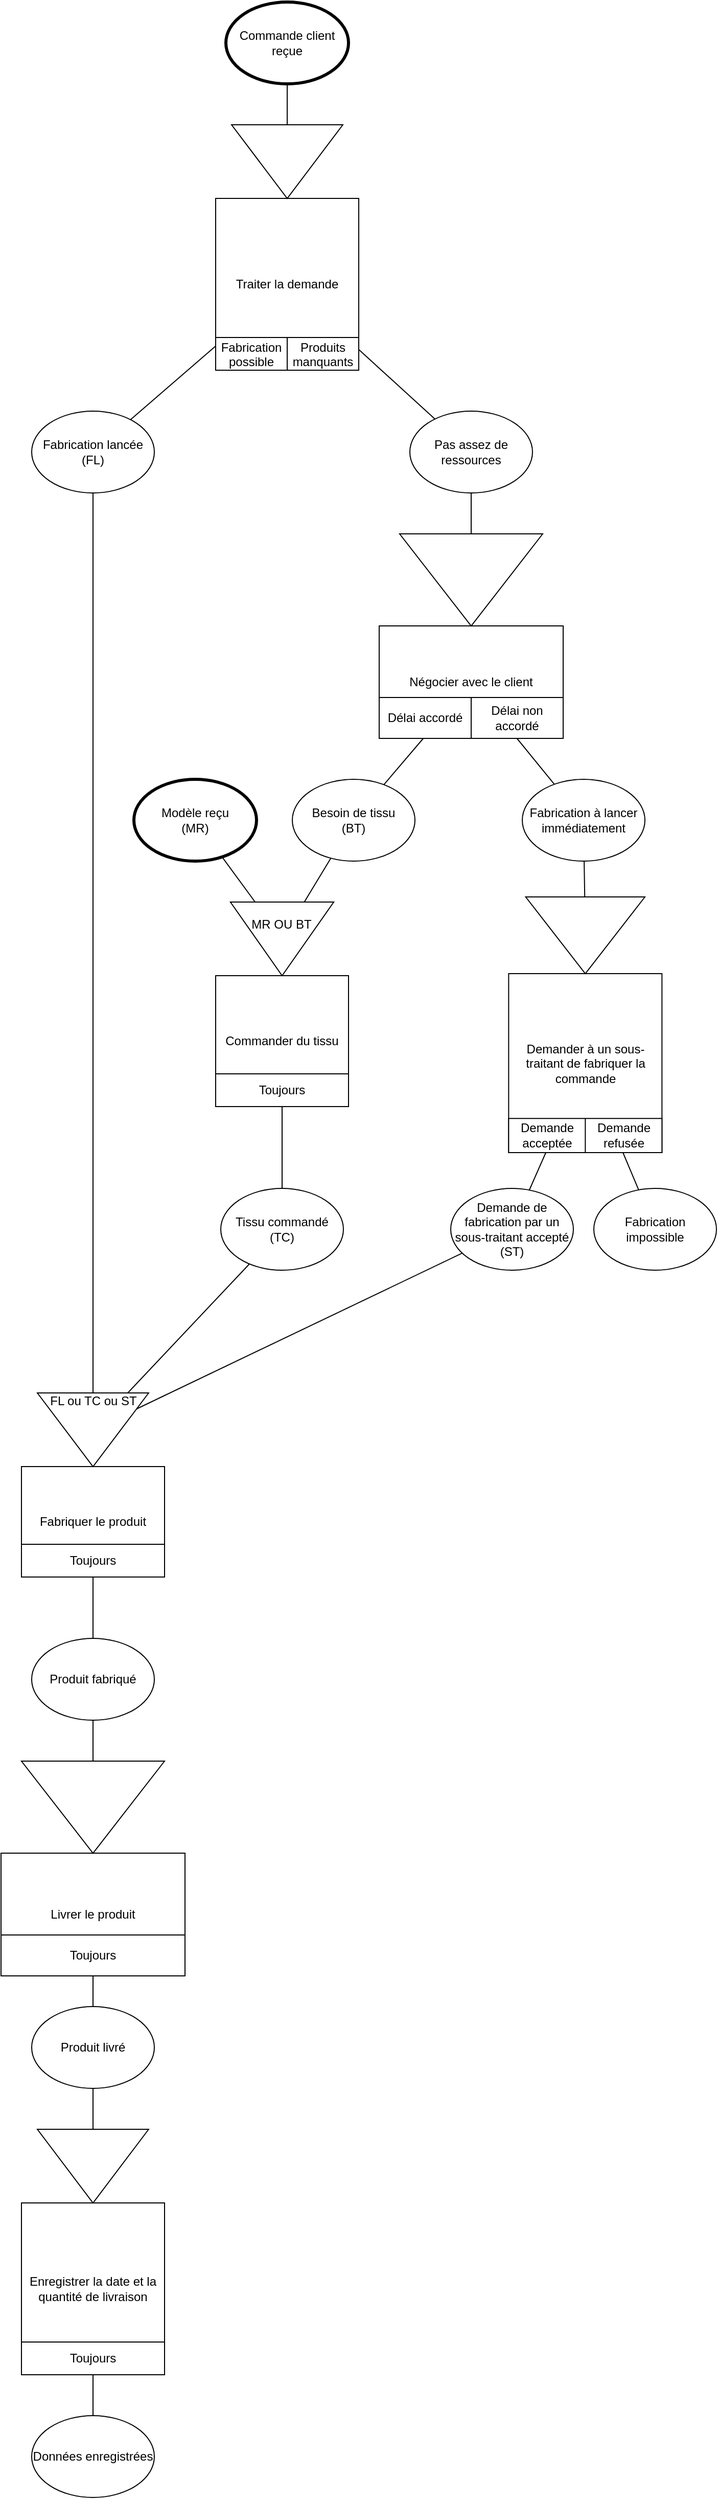 <mxfile version="14.1.8" type="github">
  <diagram id="lDJxzJ-SNwr0Hjrm1M_N" name="Page-1">
    <mxGraphModel dx="1350" dy="804" grid="1" gridSize="10" guides="1" tooltips="1" connect="1" arrows="1" fold="1" page="1" pageScale="1" pageWidth="850" pageHeight="1100" math="0" shadow="0">
      <root>
        <mxCell id="0" />
        <mxCell id="1" parent="0" />
        <mxCell id="JCRJsU1HNMxGholNaX2s-37" style="edgeStyle=none;rounded=0;orthogonalLoop=1;jettySize=auto;html=1;endArrow=none;endFill=0;" edge="1" parent="1" source="JCRJsU1HNMxGholNaX2s-75" target="JCRJsU1HNMxGholNaX2s-32">
          <mxGeometry relative="1" as="geometry">
            <mxPoint x="550" y="1400" as="sourcePoint" />
          </mxGeometry>
        </mxCell>
        <mxCell id="JCRJsU1HNMxGholNaX2s-30" value="" style="group" vertex="1" connectable="0" parent="1">
          <mxGeometry x="490" y="1440" width="140" height="240" as="geometry" />
        </mxCell>
        <mxCell id="JCRJsU1HNMxGholNaX2s-31" value="Fabriquer le produit" style="rounded=0;whiteSpace=wrap;html=1;" vertex="1" parent="JCRJsU1HNMxGholNaX2s-30">
          <mxGeometry y="72" width="140" height="108" as="geometry" />
        </mxCell>
        <mxCell id="JCRJsU1HNMxGholNaX2s-32" value="&lt;div&gt;FL ou TC ou ST&lt;/div&gt;&lt;div&gt;&lt;br&gt;&lt;/div&gt;&lt;div&gt;&lt;br&gt;&lt;/div&gt;&lt;div&gt;&lt;br&gt;&lt;/div&gt;&lt;div&gt;&lt;br&gt;&lt;/div&gt;" style="triangle;whiteSpace=wrap;html=1;rotation=0;direction=south;" vertex="1" parent="JCRJsU1HNMxGholNaX2s-30">
          <mxGeometry x="15.556" width="108.889" height="72" as="geometry" />
        </mxCell>
        <mxCell id="JCRJsU1HNMxGholNaX2s-33" value="" style="shape=table;html=1;whiteSpace=wrap;startSize=0;container=1;collapsible=0;childLayout=tableLayout;" vertex="1" parent="JCRJsU1HNMxGholNaX2s-30">
          <mxGeometry y="148.003" width="140" height="31.997" as="geometry" />
        </mxCell>
        <mxCell id="JCRJsU1HNMxGholNaX2s-34" value="" style="shape=partialRectangle;html=1;whiteSpace=wrap;collapsible=0;dropTarget=0;pointerEvents=0;fillColor=none;top=0;left=0;bottom=0;right=0;points=[[0,0.5],[1,0.5]];portConstraint=eastwest;" vertex="1" parent="JCRJsU1HNMxGholNaX2s-33">
          <mxGeometry width="140" height="32" as="geometry" />
        </mxCell>
        <mxCell id="JCRJsU1HNMxGholNaX2s-35" value="Toujours" style="shape=partialRectangle;html=1;whiteSpace=wrap;connectable=0;fillColor=none;top=0;left=0;bottom=0;right=0;overflow=hidden;" vertex="1" parent="JCRJsU1HNMxGholNaX2s-34">
          <mxGeometry width="140" height="32" as="geometry" />
        </mxCell>
        <mxCell id="JCRJsU1HNMxGholNaX2s-182" style="edgeStyle=none;rounded=0;orthogonalLoop=1;jettySize=auto;html=1;endArrow=none;endFill=0;" edge="1" parent="1" source="JCRJsU1HNMxGholNaX2s-38" target="JCRJsU1HNMxGholNaX2s-178">
          <mxGeometry relative="1" as="geometry" />
        </mxCell>
        <mxCell id="JCRJsU1HNMxGholNaX2s-38" value="Produit fabriqué" style="ellipse;whiteSpace=wrap;html=1;rounded=0;" vertex="1" parent="1">
          <mxGeometry x="500" y="1680" width="120" height="80" as="geometry" />
        </mxCell>
        <mxCell id="JCRJsU1HNMxGholNaX2s-39" value="" style="edgeStyle=none;rounded=0;orthogonalLoop=1;jettySize=auto;html=1;endArrow=none;endFill=0;" edge="1" parent="1" source="JCRJsU1HNMxGholNaX2s-31" target="JCRJsU1HNMxGholNaX2s-38">
          <mxGeometry relative="1" as="geometry" />
        </mxCell>
        <mxCell id="JCRJsU1HNMxGholNaX2s-40" style="edgeStyle=none;rounded=0;orthogonalLoop=1;jettySize=auto;html=1;endArrow=none;endFill=0;" edge="1" parent="1" source="JCRJsU1HNMxGholNaX2s-159" target="JCRJsU1HNMxGholNaX2s-60">
          <mxGeometry relative="1" as="geometry">
            <mxPoint x="750" y="140" as="sourcePoint" />
            <mxPoint x="490" y="200" as="targetPoint" />
          </mxGeometry>
        </mxCell>
        <mxCell id="JCRJsU1HNMxGholNaX2s-58" value="" style="group" vertex="1" connectable="0" parent="1">
          <mxGeometry x="680" y="200" width="140" height="240" as="geometry" />
        </mxCell>
        <mxCell id="JCRJsU1HNMxGholNaX2s-59" value="Traiter la demande" style="rounded=0;whiteSpace=wrap;html=1;" vertex="1" parent="JCRJsU1HNMxGholNaX2s-58">
          <mxGeometry y="72" width="140" height="168" as="geometry" />
        </mxCell>
        <mxCell id="JCRJsU1HNMxGholNaX2s-60" value="" style="triangle;whiteSpace=wrap;html=1;rotation=0;direction=south;" vertex="1" parent="JCRJsU1HNMxGholNaX2s-58">
          <mxGeometry x="15.556" width="108.889" height="72" as="geometry" />
        </mxCell>
        <mxCell id="JCRJsU1HNMxGholNaX2s-61" value="" style="shape=table;html=1;whiteSpace=wrap;startSize=0;container=1;collapsible=0;childLayout=tableLayout;" vertex="1" parent="JCRJsU1HNMxGholNaX2s-58">
          <mxGeometry y="208" width="140" height="32" as="geometry" />
        </mxCell>
        <mxCell id="JCRJsU1HNMxGholNaX2s-62" value="" style="shape=partialRectangle;html=1;whiteSpace=wrap;collapsible=0;dropTarget=0;pointerEvents=0;fillColor=none;top=0;left=0;bottom=0;right=0;points=[[0,0.5],[1,0.5]];portConstraint=eastwest;" vertex="1" parent="JCRJsU1HNMxGholNaX2s-61">
          <mxGeometry width="140" height="32" as="geometry" />
        </mxCell>
        <mxCell id="JCRJsU1HNMxGholNaX2s-66" value="Fabrication possible" style="shape=partialRectangle;html=1;whiteSpace=wrap;connectable=0;fillColor=none;top=0;left=0;bottom=0;right=0;overflow=hidden;" vertex="1" parent="JCRJsU1HNMxGholNaX2s-62">
          <mxGeometry width="70" height="32" as="geometry" />
        </mxCell>
        <mxCell id="JCRJsU1HNMxGholNaX2s-63" value="Produits manquants" style="shape=partialRectangle;html=1;whiteSpace=wrap;connectable=0;fillColor=none;top=0;left=0;bottom=0;right=0;overflow=hidden;" vertex="1" parent="JCRJsU1HNMxGholNaX2s-62">
          <mxGeometry x="70" width="70" height="32" as="geometry" />
        </mxCell>
        <mxCell id="JCRJsU1HNMxGholNaX2s-167" style="edgeStyle=none;rounded=0;orthogonalLoop=1;jettySize=auto;html=1;endArrow=none;endFill=0;" edge="1" parent="1" source="JCRJsU1HNMxGholNaX2s-72" target="JCRJsU1HNMxGholNaX2s-92">
          <mxGeometry relative="1" as="geometry" />
        </mxCell>
        <mxCell id="JCRJsU1HNMxGholNaX2s-72" value="Pas assez de ressources" style="ellipse;whiteSpace=wrap;html=1;" vertex="1" parent="1">
          <mxGeometry x="870" y="480" width="120" height="80" as="geometry" />
        </mxCell>
        <mxCell id="JCRJsU1HNMxGholNaX2s-75" value="Fabrication lancée&lt;br&gt;(FL)" style="ellipse;whiteSpace=wrap;html=1;" vertex="1" parent="1">
          <mxGeometry x="500" y="480" width="120" height="80" as="geometry" />
        </mxCell>
        <mxCell id="JCRJsU1HNMxGholNaX2s-90" value="" style="group" vertex="1" connectable="0" parent="1">
          <mxGeometry x="840" y="600" width="180" height="300" as="geometry" />
        </mxCell>
        <mxCell id="JCRJsU1HNMxGholNaX2s-91" value="Négocier avec le client" style="rounded=0;whiteSpace=wrap;html=1;" vertex="1" parent="JCRJsU1HNMxGholNaX2s-90">
          <mxGeometry y="90" width="180" height="110" as="geometry" />
        </mxCell>
        <mxCell id="JCRJsU1HNMxGholNaX2s-92" value="" style="triangle;whiteSpace=wrap;html=1;rotation=0;direction=south;" vertex="1" parent="JCRJsU1HNMxGholNaX2s-90">
          <mxGeometry x="20" width="140" height="90" as="geometry" />
        </mxCell>
        <mxCell id="JCRJsU1HNMxGholNaX2s-93" value="" style="shape=table;html=1;whiteSpace=wrap;startSize=0;container=1;collapsible=0;childLayout=tableLayout;" vertex="1" parent="JCRJsU1HNMxGholNaX2s-90">
          <mxGeometry y="160" width="180" height="40" as="geometry" />
        </mxCell>
        <mxCell id="JCRJsU1HNMxGholNaX2s-94" value="" style="shape=partialRectangle;html=1;whiteSpace=wrap;collapsible=0;dropTarget=0;pointerEvents=0;fillColor=none;top=0;left=0;bottom=0;right=0;points=[[0,0.5],[1,0.5]];portConstraint=eastwest;" vertex="1" parent="JCRJsU1HNMxGholNaX2s-93">
          <mxGeometry width="180" height="40" as="geometry" />
        </mxCell>
        <mxCell id="JCRJsU1HNMxGholNaX2s-95" value="Délai accordé" style="shape=partialRectangle;html=1;whiteSpace=wrap;connectable=0;fillColor=none;top=0;left=0;bottom=0;right=0;overflow=hidden;" vertex="1" parent="JCRJsU1HNMxGholNaX2s-94">
          <mxGeometry width="90" height="40" as="geometry" />
        </mxCell>
        <mxCell id="JCRJsU1HNMxGholNaX2s-96" value="Délai non accordé" style="shape=partialRectangle;html=1;whiteSpace=wrap;connectable=0;fillColor=none;top=0;left=0;bottom=0;right=0;overflow=hidden;" vertex="1" parent="JCRJsU1HNMxGholNaX2s-94">
          <mxGeometry x="90" width="90" height="40" as="geometry" />
        </mxCell>
        <mxCell id="JCRJsU1HNMxGholNaX2s-103" value="" style="group" vertex="1" connectable="0" parent="1">
          <mxGeometry x="680" y="960" width="130" height="240" as="geometry" />
        </mxCell>
        <mxCell id="JCRJsU1HNMxGholNaX2s-104" value="Commander du tissu" style="rounded=0;whiteSpace=wrap;html=1;" vertex="1" parent="JCRJsU1HNMxGholNaX2s-103">
          <mxGeometry y="72" width="130" height="128" as="geometry" />
        </mxCell>
        <mxCell id="JCRJsU1HNMxGholNaX2s-105" value="&lt;div&gt;MR OU BT&lt;/div&gt;&lt;div&gt;&lt;br&gt;&lt;/div&gt;&lt;div&gt;&lt;br&gt;&lt;/div&gt;" style="triangle;whiteSpace=wrap;html=1;rotation=0;direction=south;" vertex="1" parent="JCRJsU1HNMxGholNaX2s-103">
          <mxGeometry x="14.444" width="101.111" height="72" as="geometry" />
        </mxCell>
        <mxCell id="JCRJsU1HNMxGholNaX2s-106" value="" style="shape=table;html=1;whiteSpace=wrap;startSize=0;container=1;collapsible=0;childLayout=tableLayout;" vertex="1" parent="JCRJsU1HNMxGholNaX2s-103">
          <mxGeometry y="168" width="130" height="32" as="geometry" />
        </mxCell>
        <mxCell id="JCRJsU1HNMxGholNaX2s-107" value="" style="shape=partialRectangle;html=1;whiteSpace=wrap;collapsible=0;dropTarget=0;pointerEvents=0;fillColor=none;top=0;left=0;bottom=0;right=0;points=[[0,0.5],[1,0.5]];portConstraint=eastwest;" vertex="1" parent="JCRJsU1HNMxGholNaX2s-106">
          <mxGeometry width="130" height="32" as="geometry" />
        </mxCell>
        <mxCell id="JCRJsU1HNMxGholNaX2s-108" value="Toujours" style="shape=partialRectangle;html=1;whiteSpace=wrap;connectable=0;fillColor=none;top=0;left=0;bottom=0;right=0;overflow=hidden;" vertex="1" parent="JCRJsU1HNMxGholNaX2s-107">
          <mxGeometry width="130" height="32" as="geometry" />
        </mxCell>
        <mxCell id="JCRJsU1HNMxGholNaX2s-157" style="edgeStyle=none;rounded=0;orthogonalLoop=1;jettySize=auto;html=1;endArrow=none;endFill=0;" edge="1" parent="1" source="JCRJsU1HNMxGholNaX2s-109" target="JCRJsU1HNMxGholNaX2s-32">
          <mxGeometry relative="1" as="geometry" />
        </mxCell>
        <mxCell id="JCRJsU1HNMxGholNaX2s-109" value="&lt;div&gt;Tissu commandé&lt;/div&gt;&lt;div&gt;(TC)&lt;br&gt;&lt;/div&gt;" style="ellipse;whiteSpace=wrap;html=1;rounded=0;" vertex="1" parent="1">
          <mxGeometry x="685" y="1240" width="120" height="80" as="geometry" />
        </mxCell>
        <mxCell id="JCRJsU1HNMxGholNaX2s-110" value="" style="edgeStyle=none;rounded=0;orthogonalLoop=1;jettySize=auto;html=1;endArrow=none;endFill=0;" edge="1" parent="1" source="JCRJsU1HNMxGholNaX2s-104" target="JCRJsU1HNMxGholNaX2s-109">
          <mxGeometry relative="1" as="geometry" />
        </mxCell>
        <mxCell id="JCRJsU1HNMxGholNaX2s-111" style="edgeStyle=none;rounded=0;orthogonalLoop=1;jettySize=auto;html=1;endArrow=none;endFill=0;" edge="1" parent="1" source="JCRJsU1HNMxGholNaX2s-112" target="JCRJsU1HNMxGholNaX2s-105">
          <mxGeometry relative="1" as="geometry" />
        </mxCell>
        <mxCell id="JCRJsU1HNMxGholNaX2s-112" value="&lt;div&gt;Besoin de tissu&lt;/div&gt;&lt;div&gt;(BT)&lt;br&gt;&lt;/div&gt;" style="ellipse;whiteSpace=wrap;html=1;rounded=0;" vertex="1" parent="1">
          <mxGeometry x="755" y="840" width="120" height="80" as="geometry" />
        </mxCell>
        <mxCell id="JCRJsU1HNMxGholNaX2s-113" style="edgeStyle=none;rounded=0;orthogonalLoop=1;jettySize=auto;html=1;endArrow=none;endFill=0;" edge="1" parent="1" source="JCRJsU1HNMxGholNaX2s-91" target="JCRJsU1HNMxGholNaX2s-112">
          <mxGeometry relative="1" as="geometry" />
        </mxCell>
        <mxCell id="JCRJsU1HNMxGholNaX2s-124" style="edgeStyle=none;rounded=0;orthogonalLoop=1;jettySize=auto;html=1;endArrow=none;endFill=0;" edge="1" parent="1" source="JCRJsU1HNMxGholNaX2s-115" target="JCRJsU1HNMxGholNaX2s-119">
          <mxGeometry relative="1" as="geometry" />
        </mxCell>
        <mxCell id="JCRJsU1HNMxGholNaX2s-115" value="Fabrication à lancer immédiatement" style="ellipse;whiteSpace=wrap;html=1;" vertex="1" parent="1">
          <mxGeometry x="980" y="840" width="120" height="80" as="geometry" />
        </mxCell>
        <mxCell id="JCRJsU1HNMxGholNaX2s-116" style="edgeStyle=none;rounded=0;orthogonalLoop=1;jettySize=auto;html=1;endArrow=none;endFill=0;" edge="1" parent="1" source="JCRJsU1HNMxGholNaX2s-91" target="JCRJsU1HNMxGholNaX2s-115">
          <mxGeometry relative="1" as="geometry" />
        </mxCell>
        <mxCell id="JCRJsU1HNMxGholNaX2s-117" value="" style="group" vertex="1" connectable="0" parent="1">
          <mxGeometry x="966.67" y="955" width="150" height="250" as="geometry" />
        </mxCell>
        <mxCell id="JCRJsU1HNMxGholNaX2s-118" value="Demander à un sous-traitant de fabriquer la commande" style="rounded=0;whiteSpace=wrap;html=1;" vertex="1" parent="JCRJsU1HNMxGholNaX2s-117">
          <mxGeometry y="75" width="150" height="175" as="geometry" />
        </mxCell>
        <mxCell id="JCRJsU1HNMxGholNaX2s-119" value="" style="triangle;whiteSpace=wrap;html=1;rotation=0;direction=south;" vertex="1" parent="JCRJsU1HNMxGholNaX2s-117">
          <mxGeometry x="16.667" width="116.667" height="75" as="geometry" />
        </mxCell>
        <mxCell id="JCRJsU1HNMxGholNaX2s-120" value="" style="shape=table;html=1;whiteSpace=wrap;startSize=0;container=1;collapsible=0;childLayout=tableLayout;" vertex="1" parent="JCRJsU1HNMxGholNaX2s-117">
          <mxGeometry y="216.667" width="150" height="33.333" as="geometry" />
        </mxCell>
        <mxCell id="JCRJsU1HNMxGholNaX2s-121" value="" style="shape=partialRectangle;html=1;whiteSpace=wrap;collapsible=0;dropTarget=0;pointerEvents=0;fillColor=none;top=0;left=0;bottom=0;right=0;points=[[0,0.5],[1,0.5]];portConstraint=eastwest;" vertex="1" parent="JCRJsU1HNMxGholNaX2s-120">
          <mxGeometry width="150" height="33" as="geometry" />
        </mxCell>
        <mxCell id="JCRJsU1HNMxGholNaX2s-122" value="Demande acceptée" style="shape=partialRectangle;html=1;whiteSpace=wrap;connectable=0;fillColor=none;top=0;left=0;bottom=0;right=0;overflow=hidden;" vertex="1" parent="JCRJsU1HNMxGholNaX2s-121">
          <mxGeometry width="75" height="33" as="geometry" />
        </mxCell>
        <mxCell id="JCRJsU1HNMxGholNaX2s-123" value="Demande refusée" style="shape=partialRectangle;html=1;whiteSpace=wrap;connectable=0;fillColor=none;top=0;left=0;bottom=0;right=0;overflow=hidden;" vertex="1" parent="JCRJsU1HNMxGholNaX2s-121">
          <mxGeometry x="75" width="75" height="33" as="geometry" />
        </mxCell>
        <mxCell id="JCRJsU1HNMxGholNaX2s-158" style="edgeStyle=none;rounded=0;orthogonalLoop=1;jettySize=auto;html=1;endArrow=none;endFill=0;" edge="1" parent="1" source="JCRJsU1HNMxGholNaX2s-125" target="JCRJsU1HNMxGholNaX2s-32">
          <mxGeometry relative="1" as="geometry" />
        </mxCell>
        <mxCell id="JCRJsU1HNMxGholNaX2s-125" value="&lt;div&gt;Demande de fabrication par un sous-traitant accepté&lt;br&gt;(ST)&lt;br&gt;&lt;/div&gt;" style="ellipse;whiteSpace=wrap;html=1;" vertex="1" parent="1">
          <mxGeometry x="910" y="1240" width="120" height="80" as="geometry" />
        </mxCell>
        <mxCell id="JCRJsU1HNMxGholNaX2s-126" value="Fabrication impossible" style="ellipse;whiteSpace=wrap;html=1;" vertex="1" parent="1">
          <mxGeometry x="1050" y="1240" width="120" height="80" as="geometry" />
        </mxCell>
        <mxCell id="JCRJsU1HNMxGholNaX2s-127" style="edgeStyle=none;rounded=0;orthogonalLoop=1;jettySize=auto;html=1;endArrow=none;endFill=0;" edge="1" parent="1" source="JCRJsU1HNMxGholNaX2s-118" target="JCRJsU1HNMxGholNaX2s-125">
          <mxGeometry relative="1" as="geometry" />
        </mxCell>
        <mxCell id="JCRJsU1HNMxGholNaX2s-128" style="edgeStyle=none;rounded=0;orthogonalLoop=1;jettySize=auto;html=1;endArrow=none;endFill=0;" edge="1" parent="1" source="JCRJsU1HNMxGholNaX2s-118" target="JCRJsU1HNMxGholNaX2s-126">
          <mxGeometry relative="1" as="geometry" />
        </mxCell>
        <mxCell id="JCRJsU1HNMxGholNaX2s-152" style="edgeStyle=none;rounded=0;orthogonalLoop=1;jettySize=auto;html=1;endArrow=none;endFill=0;" edge="1" parent="1" source="JCRJsU1HNMxGholNaX2s-160" target="JCRJsU1HNMxGholNaX2s-105">
          <mxGeometry relative="1" as="geometry">
            <mxPoint x="683.415" y="897.671" as="sourcePoint" />
            <mxPoint x="590" y="980" as="targetPoint" />
          </mxGeometry>
        </mxCell>
        <mxCell id="JCRJsU1HNMxGholNaX2s-159" value="Commande client reçue" style="ellipse;whiteSpace=wrap;html=1;strokeWidth=3;gradientColor=none;" vertex="1" parent="1">
          <mxGeometry x="690" y="80" width="120" height="80" as="geometry" />
        </mxCell>
        <mxCell id="JCRJsU1HNMxGholNaX2s-160" value="Modèle reçu&lt;br&gt;(MR)" style="ellipse;whiteSpace=wrap;html=1;strokeWidth=3;gradientColor=none;" vertex="1" parent="1">
          <mxGeometry x="600" y="840" width="120" height="80" as="geometry" />
        </mxCell>
        <mxCell id="JCRJsU1HNMxGholNaX2s-165" style="edgeStyle=none;rounded=0;orthogonalLoop=1;jettySize=auto;html=1;endArrow=none;endFill=0;" edge="1" parent="1" source="JCRJsU1HNMxGholNaX2s-59" target="JCRJsU1HNMxGholNaX2s-75">
          <mxGeometry relative="1" as="geometry" />
        </mxCell>
        <mxCell id="JCRJsU1HNMxGholNaX2s-166" style="edgeStyle=none;rounded=0;orthogonalLoop=1;jettySize=auto;html=1;endArrow=none;endFill=0;" edge="1" parent="1" source="JCRJsU1HNMxGholNaX2s-59" target="JCRJsU1HNMxGholNaX2s-72">
          <mxGeometry relative="1" as="geometry" />
        </mxCell>
        <mxCell id="JCRJsU1HNMxGholNaX2s-168" value="" style="group" vertex="1" connectable="0" parent="1">
          <mxGeometry x="490" y="2160" width="140" height="240" as="geometry" />
        </mxCell>
        <mxCell id="JCRJsU1HNMxGholNaX2s-169" value="Enregistrer la date et la quantité de livraison" style="rounded=0;whiteSpace=wrap;html=1;" vertex="1" parent="JCRJsU1HNMxGholNaX2s-168">
          <mxGeometry y="72" width="140" height="168" as="geometry" />
        </mxCell>
        <mxCell id="JCRJsU1HNMxGholNaX2s-170" value="" style="triangle;whiteSpace=wrap;html=1;rotation=0;direction=south;" vertex="1" parent="JCRJsU1HNMxGholNaX2s-168">
          <mxGeometry x="15.556" width="108.889" height="72" as="geometry" />
        </mxCell>
        <mxCell id="JCRJsU1HNMxGholNaX2s-171" value="" style="shape=table;html=1;whiteSpace=wrap;startSize=0;container=1;collapsible=0;childLayout=tableLayout;" vertex="1" parent="JCRJsU1HNMxGholNaX2s-168">
          <mxGeometry y="208.003" width="140" height="31.997" as="geometry" />
        </mxCell>
        <mxCell id="JCRJsU1HNMxGholNaX2s-172" value="" style="shape=partialRectangle;html=1;whiteSpace=wrap;collapsible=0;dropTarget=0;pointerEvents=0;fillColor=none;top=0;left=0;bottom=0;right=0;points=[[0,0.5],[1,0.5]];portConstraint=eastwest;" vertex="1" parent="JCRJsU1HNMxGholNaX2s-171">
          <mxGeometry width="140" height="32" as="geometry" />
        </mxCell>
        <mxCell id="JCRJsU1HNMxGholNaX2s-173" value="Toujours" style="shape=partialRectangle;html=1;whiteSpace=wrap;connectable=0;fillColor=none;top=0;left=0;bottom=0;right=0;overflow=hidden;" vertex="1" parent="JCRJsU1HNMxGholNaX2s-172">
          <mxGeometry width="140" height="32" as="geometry" />
        </mxCell>
        <mxCell id="JCRJsU1HNMxGholNaX2s-174" value="Données enregistrées" style="ellipse;whiteSpace=wrap;html=1;rounded=0;" vertex="1" parent="1">
          <mxGeometry x="500" y="2440" width="120" height="80" as="geometry" />
        </mxCell>
        <mxCell id="JCRJsU1HNMxGholNaX2s-175" value="" style="edgeStyle=none;rounded=0;orthogonalLoop=1;jettySize=auto;html=1;endArrow=none;endFill=0;" edge="1" parent="1" source="JCRJsU1HNMxGholNaX2s-169" target="JCRJsU1HNMxGholNaX2s-174">
          <mxGeometry relative="1" as="geometry" />
        </mxCell>
        <mxCell id="JCRJsU1HNMxGholNaX2s-176" value="" style="group" vertex="1" connectable="0" parent="1">
          <mxGeometry x="470" y="1800" width="180" height="300" as="geometry" />
        </mxCell>
        <mxCell id="JCRJsU1HNMxGholNaX2s-184" value="" style="edgeStyle=none;rounded=0;orthogonalLoop=1;jettySize=auto;html=1;endArrow=none;endFill=0;" edge="1" parent="JCRJsU1HNMxGholNaX2s-176" source="JCRJsU1HNMxGholNaX2s-177" target="JCRJsU1HNMxGholNaX2s-183">
          <mxGeometry relative="1" as="geometry" />
        </mxCell>
        <mxCell id="JCRJsU1HNMxGholNaX2s-177" value="Livrer le produit" style="rounded=0;whiteSpace=wrap;html=1;" vertex="1" parent="JCRJsU1HNMxGholNaX2s-176">
          <mxGeometry y="90" width="180" height="120" as="geometry" />
        </mxCell>
        <mxCell id="JCRJsU1HNMxGholNaX2s-178" value="" style="triangle;whiteSpace=wrap;html=1;rotation=0;direction=south;" vertex="1" parent="JCRJsU1HNMxGholNaX2s-176">
          <mxGeometry x="20" width="140" height="90" as="geometry" />
        </mxCell>
        <mxCell id="JCRJsU1HNMxGholNaX2s-179" value="" style="shape=table;html=1;whiteSpace=wrap;startSize=0;container=1;collapsible=0;childLayout=tableLayout;" vertex="1" parent="JCRJsU1HNMxGholNaX2s-176">
          <mxGeometry y="170" width="180" height="40" as="geometry" />
        </mxCell>
        <mxCell id="JCRJsU1HNMxGholNaX2s-180" value="" style="shape=partialRectangle;html=1;whiteSpace=wrap;collapsible=0;dropTarget=0;pointerEvents=0;fillColor=none;top=0;left=0;bottom=0;right=0;points=[[0,0.5],[1,0.5]];portConstraint=eastwest;" vertex="1" parent="JCRJsU1HNMxGholNaX2s-179">
          <mxGeometry width="180" height="40" as="geometry" />
        </mxCell>
        <mxCell id="JCRJsU1HNMxGholNaX2s-181" value="Toujours" style="shape=partialRectangle;html=1;whiteSpace=wrap;connectable=0;fillColor=none;top=0;left=0;bottom=0;right=0;overflow=hidden;" vertex="1" parent="JCRJsU1HNMxGholNaX2s-180">
          <mxGeometry width="180" height="40" as="geometry" />
        </mxCell>
        <mxCell id="JCRJsU1HNMxGholNaX2s-183" value="Produit livré" style="ellipse;whiteSpace=wrap;html=1;rounded=0;" vertex="1" parent="JCRJsU1HNMxGholNaX2s-176">
          <mxGeometry x="30" y="240" width="120" height="80" as="geometry" />
        </mxCell>
        <mxCell id="JCRJsU1HNMxGholNaX2s-185" style="edgeStyle=none;rounded=0;orthogonalLoop=1;jettySize=auto;html=1;endArrow=none;endFill=0;" edge="1" parent="1" source="JCRJsU1HNMxGholNaX2s-183" target="JCRJsU1HNMxGholNaX2s-170">
          <mxGeometry relative="1" as="geometry" />
        </mxCell>
      </root>
    </mxGraphModel>
  </diagram>
</mxfile>
